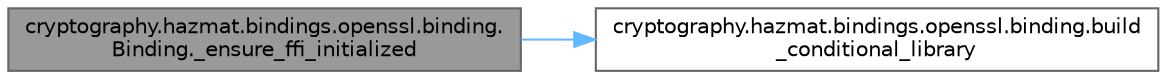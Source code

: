 digraph "cryptography.hazmat.bindings.openssl.binding.Binding._ensure_ffi_initialized"
{
 // LATEX_PDF_SIZE
  bgcolor="transparent";
  edge [fontname=Helvetica,fontsize=10,labelfontname=Helvetica,labelfontsize=10];
  node [fontname=Helvetica,fontsize=10,shape=box,height=0.2,width=0.4];
  rankdir="LR";
  Node1 [id="Node000001",label="cryptography.hazmat.bindings.openssl.binding.\lBinding._ensure_ffi_initialized",height=0.2,width=0.4,color="gray40", fillcolor="grey60", style="filled", fontcolor="black",tooltip=" "];
  Node1 -> Node2 [id="edge1_Node000001_Node000002",color="steelblue1",style="solid",tooltip=" "];
  Node2 [id="Node000002",label="cryptography.hazmat.bindings.openssl.binding.build\l_conditional_library",height=0.2,width=0.4,color="grey40", fillcolor="white", style="filled",URL="$namespacecryptography_1_1hazmat_1_1bindings_1_1openssl_1_1binding.html#afb9509bc370edcbd0f1fb8894bebb539",tooltip=" "];
}
